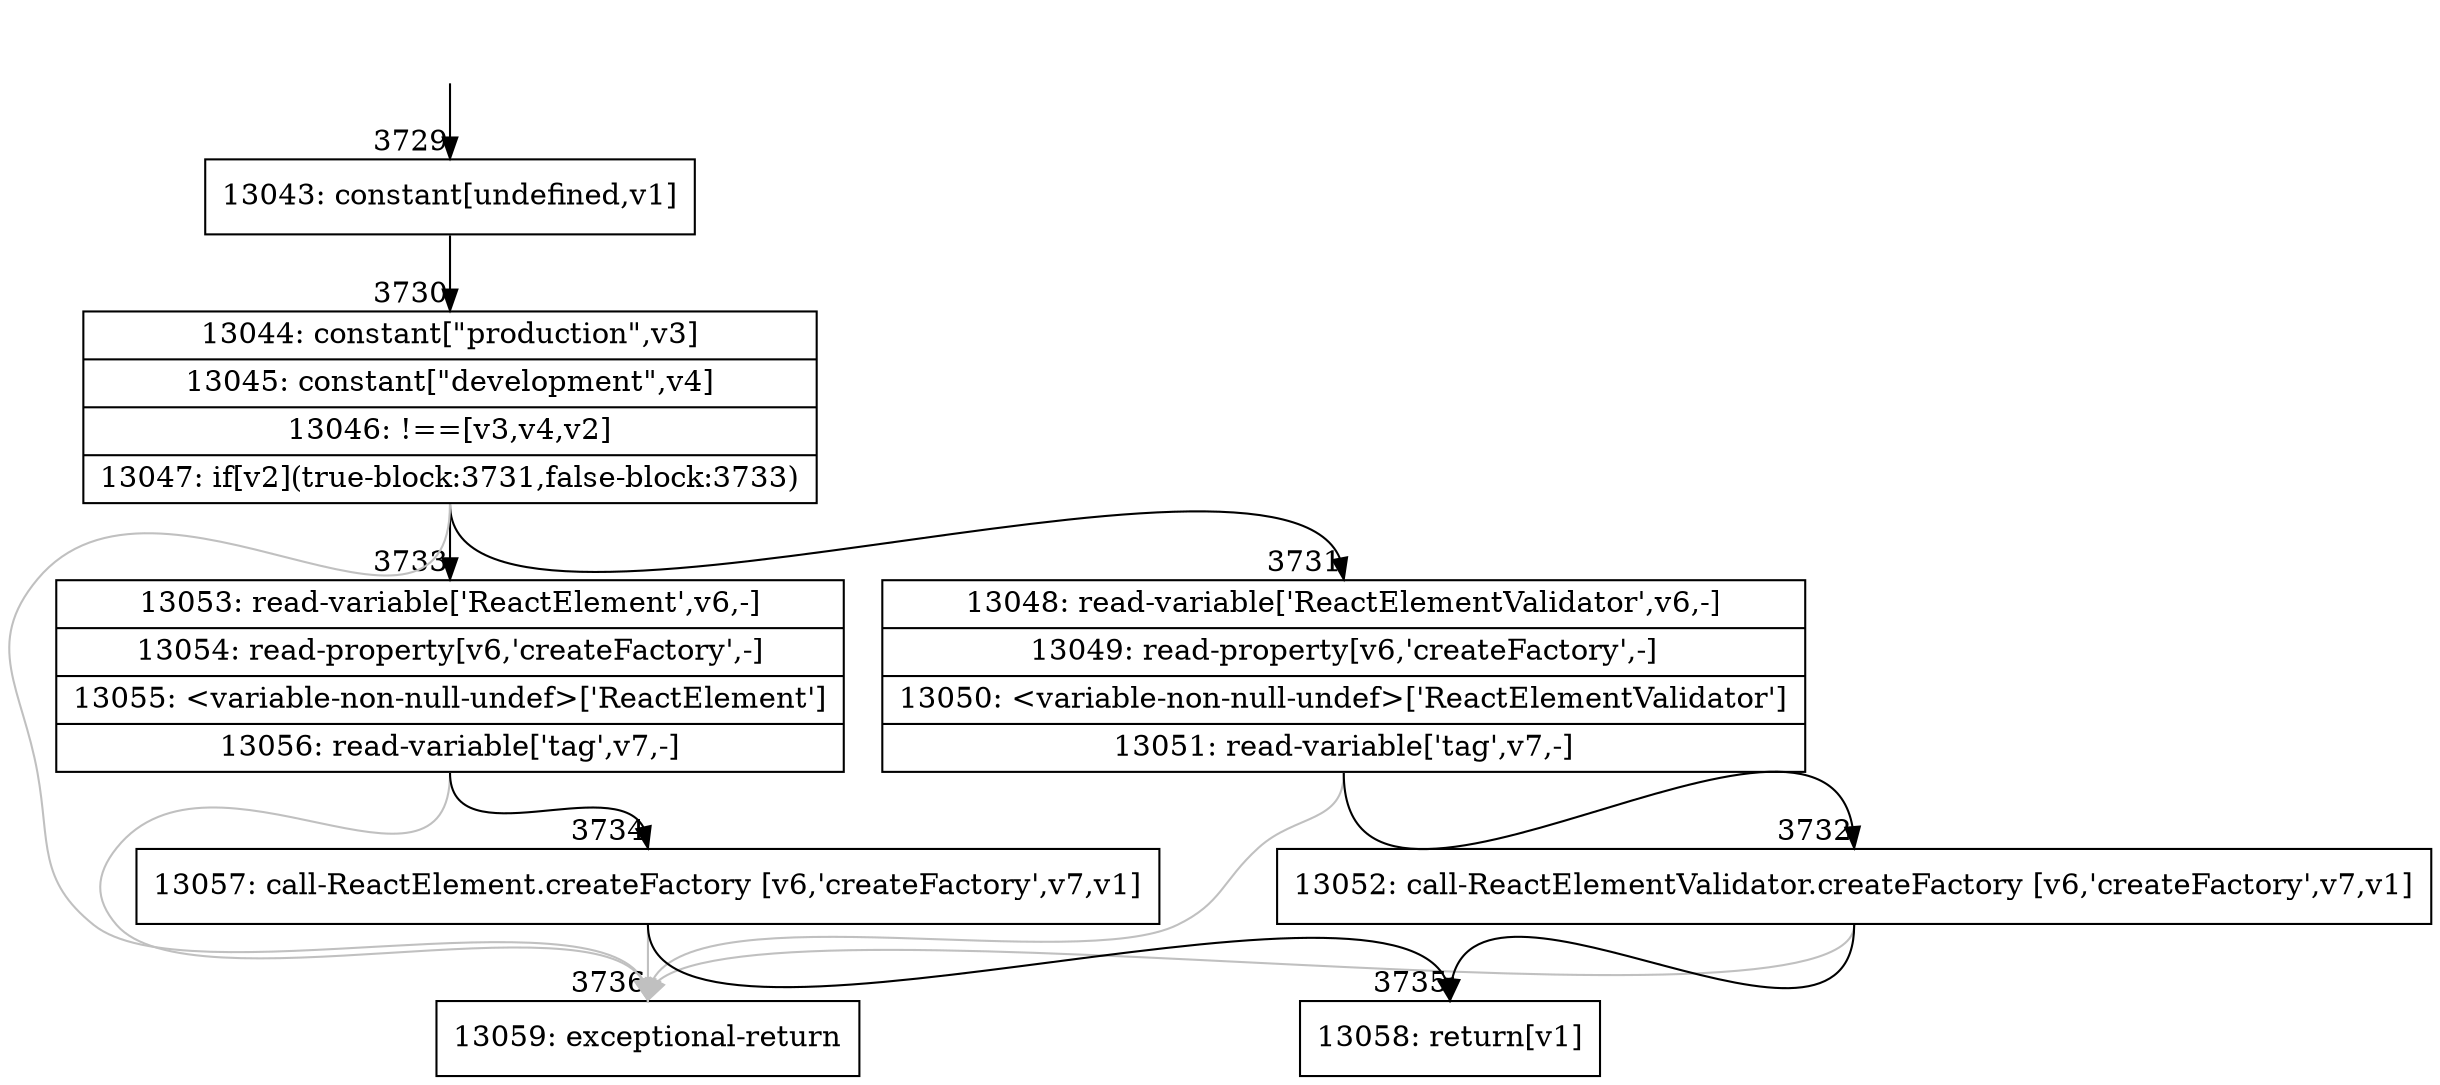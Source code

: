 digraph {
rankdir="TD"
BB_entry260[shape=none,label=""];
BB_entry260 -> BB3729 [tailport=s, headport=n, headlabel="    3729"]
BB3729 [shape=record label="{13043: constant[undefined,v1]}" ] 
BB3729 -> BB3730 [tailport=s, headport=n, headlabel="      3730"]
BB3730 [shape=record label="{13044: constant[\"production\",v3]|13045: constant[\"development\",v4]|13046: !==[v3,v4,v2]|13047: if[v2](true-block:3731,false-block:3733)}" ] 
BB3730 -> BB3731 [tailport=s, headport=n, headlabel="      3731"]
BB3730 -> BB3733 [tailport=s, headport=n, headlabel="      3733"]
BB3730 -> BB3736 [tailport=s, headport=n, color=gray, headlabel="      3736"]
BB3731 [shape=record label="{13048: read-variable['ReactElementValidator',v6,-]|13049: read-property[v6,'createFactory',-]|13050: \<variable-non-null-undef\>['ReactElementValidator']|13051: read-variable['tag',v7,-]}" ] 
BB3731 -> BB3732 [tailport=s, headport=n, headlabel="      3732"]
BB3731 -> BB3736 [tailport=s, headport=n, color=gray]
BB3732 [shape=record label="{13052: call-ReactElementValidator.createFactory [v6,'createFactory',v7,v1]}" ] 
BB3732 -> BB3735 [tailport=s, headport=n, headlabel="      3735"]
BB3732 -> BB3736 [tailport=s, headport=n, color=gray]
BB3733 [shape=record label="{13053: read-variable['ReactElement',v6,-]|13054: read-property[v6,'createFactory',-]|13055: \<variable-non-null-undef\>['ReactElement']|13056: read-variable['tag',v7,-]}" ] 
BB3733 -> BB3734 [tailport=s, headport=n, headlabel="      3734"]
BB3733 -> BB3736 [tailport=s, headport=n, color=gray]
BB3734 [shape=record label="{13057: call-ReactElement.createFactory [v6,'createFactory',v7,v1]}" ] 
BB3734 -> BB3735 [tailport=s, headport=n]
BB3734 -> BB3736 [tailport=s, headport=n, color=gray]
BB3735 [shape=record label="{13058: return[v1]}" ] 
BB3736 [shape=record label="{13059: exceptional-return}" ] 
//#$~ 7204
}
